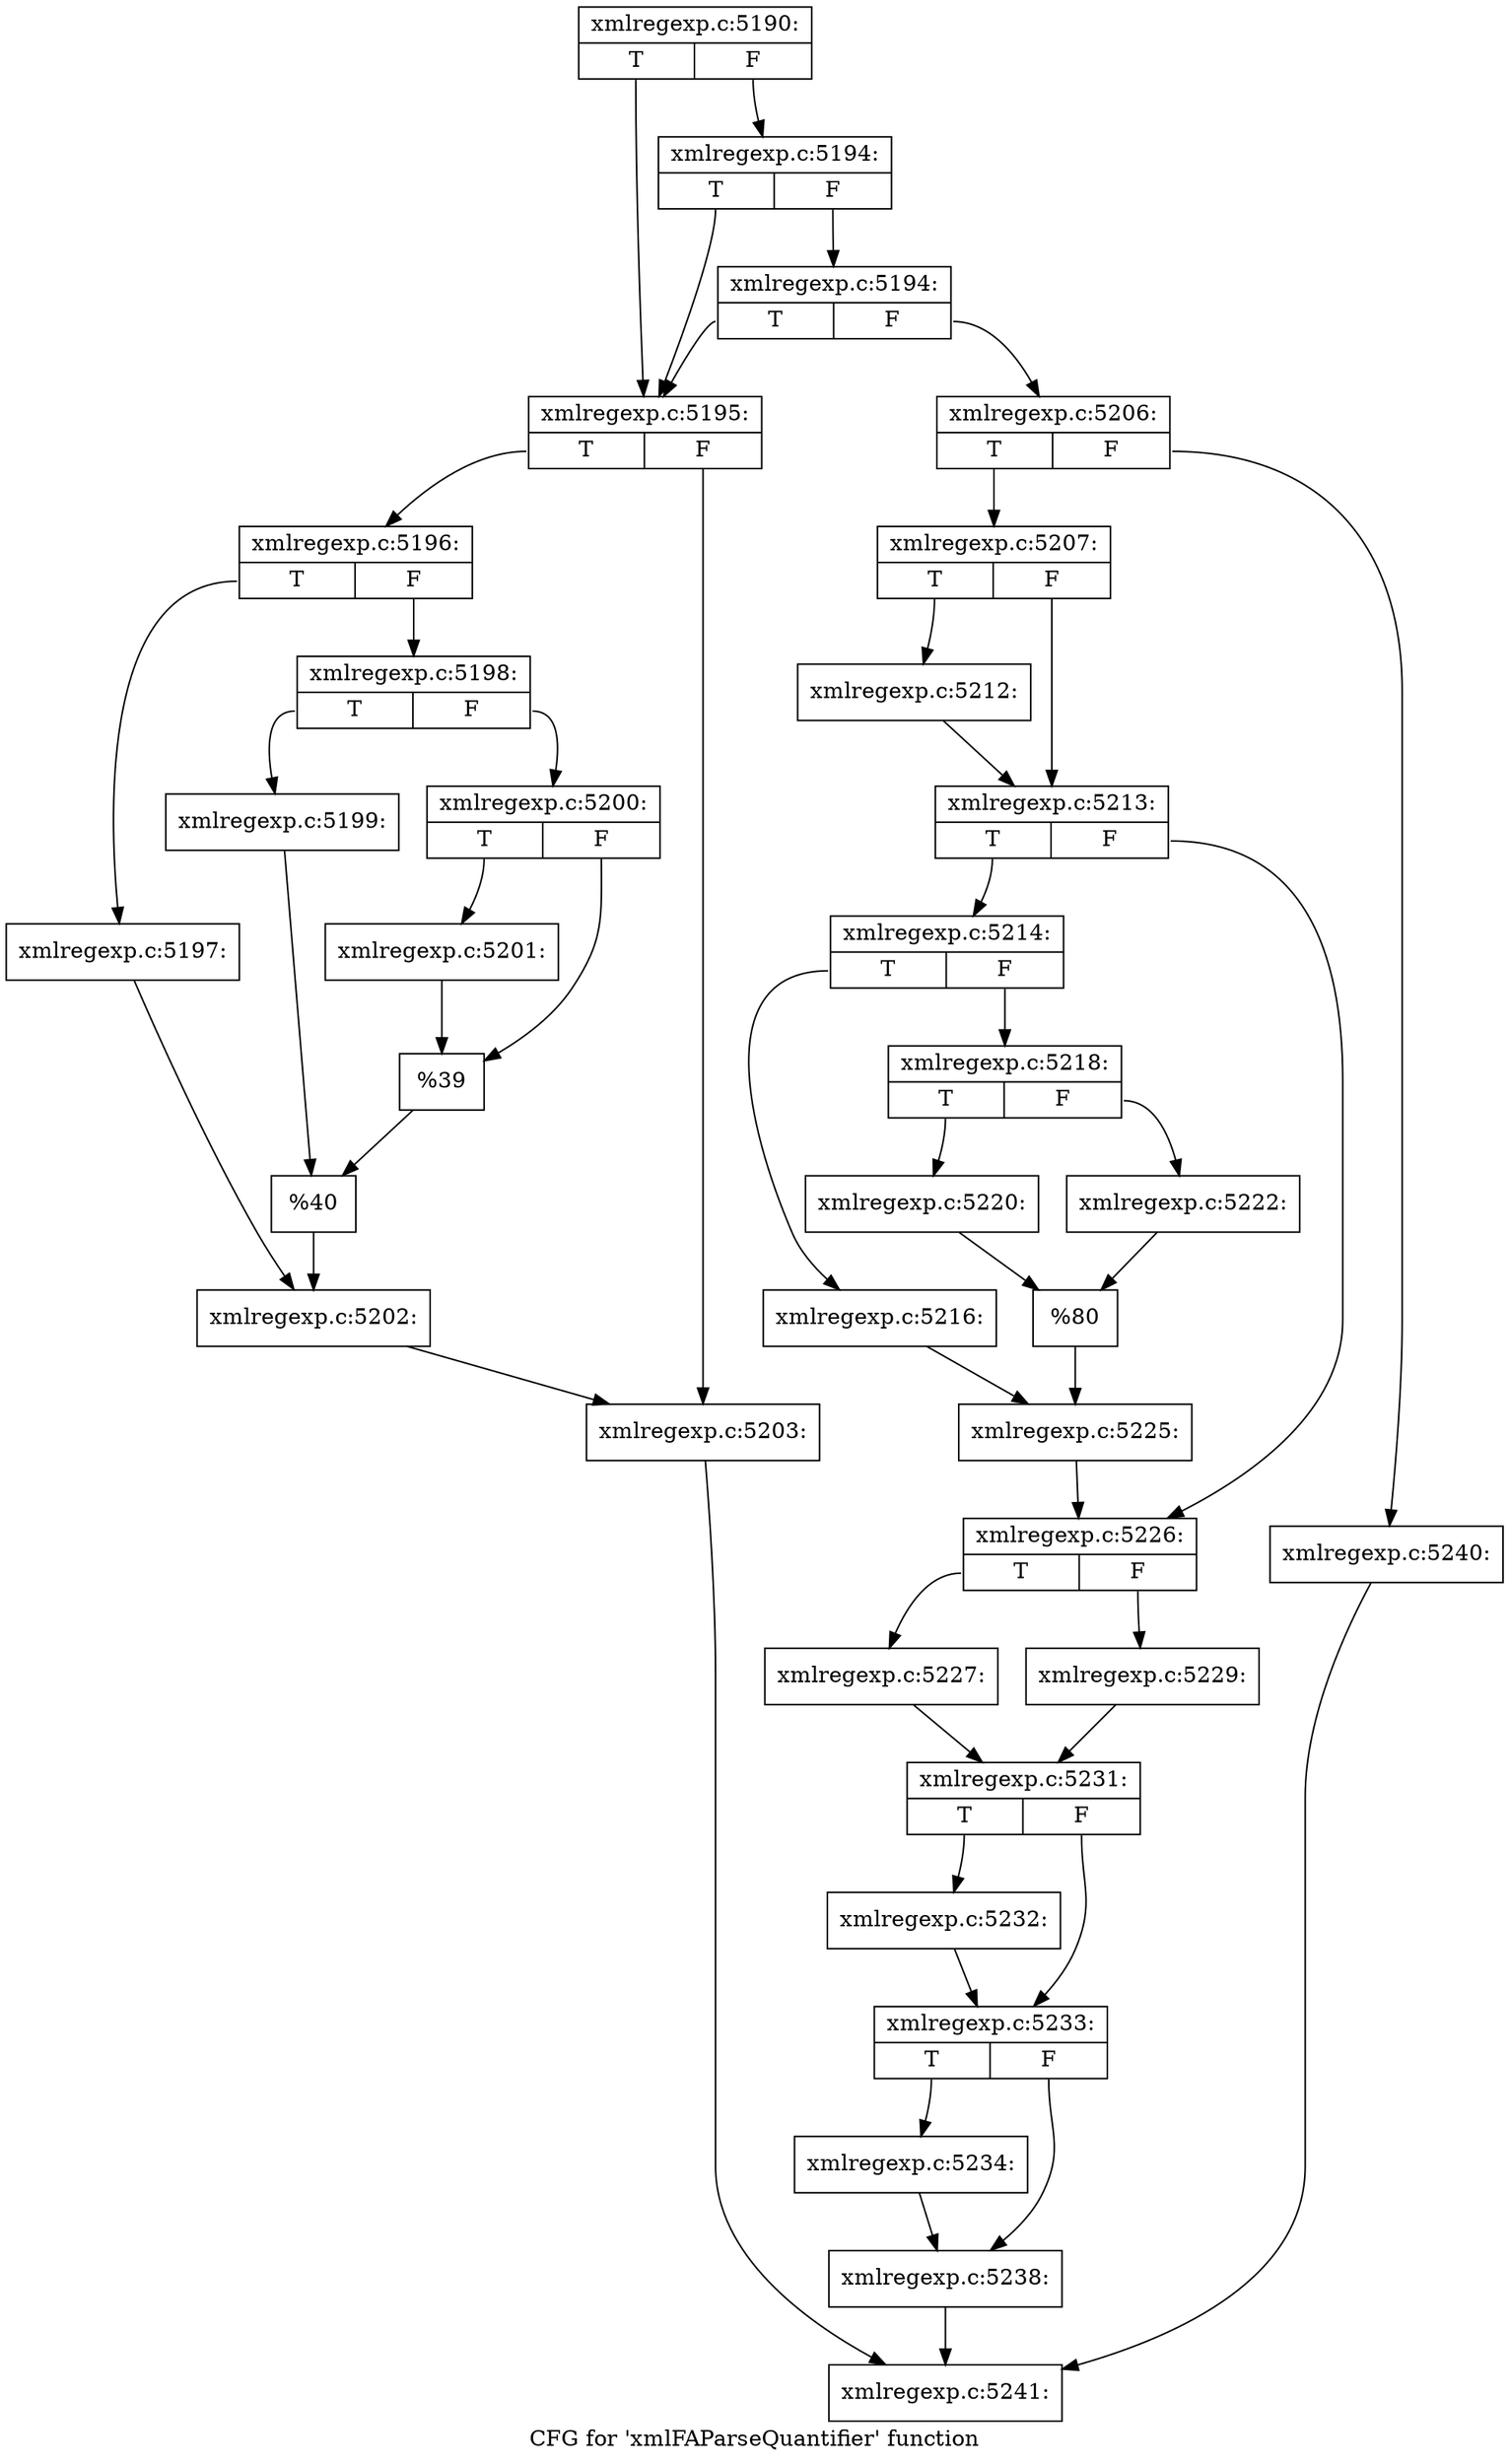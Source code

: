digraph "CFG for 'xmlFAParseQuantifier' function" {
	label="CFG for 'xmlFAParseQuantifier' function";

	Node0x4235ff0 [shape=record,label="{xmlregexp.c:5190:|{<s0>T|<s1>F}}"];
	Node0x4235ff0:s0 -> Node0x433d3d0;
	Node0x4235ff0:s1 -> Node0x433d4f0;
	Node0x433d4f0 [shape=record,label="{xmlregexp.c:5194:|{<s0>T|<s1>F}}"];
	Node0x433d4f0:s0 -> Node0x433d3d0;
	Node0x433d4f0:s1 -> Node0x433d470;
	Node0x433d470 [shape=record,label="{xmlregexp.c:5194:|{<s0>T|<s1>F}}"];
	Node0x433d470:s0 -> Node0x433d3d0;
	Node0x433d470:s1 -> Node0x433d420;
	Node0x433d3d0 [shape=record,label="{xmlregexp.c:5195:|{<s0>T|<s1>F}}"];
	Node0x433d3d0:s0 -> Node0x433dce0;
	Node0x433d3d0:s1 -> Node0x433dd30;
	Node0x433dce0 [shape=record,label="{xmlregexp.c:5196:|{<s0>T|<s1>F}}"];
	Node0x433dce0:s0 -> Node0x433e1c0;
	Node0x433dce0:s1 -> Node0x433e260;
	Node0x433e1c0 [shape=record,label="{xmlregexp.c:5197:}"];
	Node0x433e1c0 -> Node0x433e210;
	Node0x433e260 [shape=record,label="{xmlregexp.c:5198:|{<s0>T|<s1>F}}"];
	Node0x433e260:s0 -> Node0x433e8c0;
	Node0x433e260:s1 -> Node0x433e960;
	Node0x433e8c0 [shape=record,label="{xmlregexp.c:5199:}"];
	Node0x433e8c0 -> Node0x433e910;
	Node0x433e960 [shape=record,label="{xmlregexp.c:5200:|{<s0>T|<s1>F}}"];
	Node0x433e960:s0 -> Node0x433f020;
	Node0x433e960:s1 -> Node0x433f070;
	Node0x433f020 [shape=record,label="{xmlregexp.c:5201:}"];
	Node0x433f020 -> Node0x433f070;
	Node0x433f070 [shape=record,label="{%39}"];
	Node0x433f070 -> Node0x433e910;
	Node0x433e910 [shape=record,label="{%40}"];
	Node0x433e910 -> Node0x433e210;
	Node0x433e210 [shape=record,label="{xmlregexp.c:5202:}"];
	Node0x433e210 -> Node0x433dd30;
	Node0x433dd30 [shape=record,label="{xmlregexp.c:5203:}"];
	Node0x433dd30 -> Node0x42e6a10;
	Node0x433d420 [shape=record,label="{xmlregexp.c:5206:|{<s0>T|<s1>F}}"];
	Node0x433d420:s0 -> Node0x433fe40;
	Node0x433d420:s1 -> Node0x433fe90;
	Node0x433fe40 [shape=record,label="{xmlregexp.c:5207:|{<s0>T|<s1>F}}"];
	Node0x433fe40:s0 -> Node0x4341360;
	Node0x433fe40:s1 -> Node0x43416f0;
	Node0x4341360 [shape=record,label="{xmlregexp.c:5212:}"];
	Node0x4341360 -> Node0x43416f0;
	Node0x43416f0 [shape=record,label="{xmlregexp.c:5213:|{<s0>T|<s1>F}}"];
	Node0x43416f0:s0 -> Node0x43419f0;
	Node0x43416f0:s1 -> Node0x4341a40;
	Node0x43419f0 [shape=record,label="{xmlregexp.c:5214:|{<s0>T|<s1>F}}"];
	Node0x43419f0:s0 -> Node0x4342060;
	Node0x43419f0:s1 -> Node0x4342100;
	Node0x4342060 [shape=record,label="{xmlregexp.c:5216:}"];
	Node0x4342060 -> Node0x43420b0;
	Node0x4342100 [shape=record,label="{xmlregexp.c:5218:|{<s0>T|<s1>F}}"];
	Node0x4342100:s0 -> Node0x4342940;
	Node0x4342100:s1 -> Node0x43429e0;
	Node0x4342940 [shape=record,label="{xmlregexp.c:5220:}"];
	Node0x4342940 -> Node0x4342990;
	Node0x43429e0 [shape=record,label="{xmlregexp.c:5222:}"];
	Node0x43429e0 -> Node0x4342990;
	Node0x4342990 [shape=record,label="{%80}"];
	Node0x4342990 -> Node0x43420b0;
	Node0x43420b0 [shape=record,label="{xmlregexp.c:5225:}"];
	Node0x43420b0 -> Node0x4341a40;
	Node0x4341a40 [shape=record,label="{xmlregexp.c:5226:|{<s0>T|<s1>F}}"];
	Node0x4341a40:s0 -> Node0x4343570;
	Node0x4341a40:s1 -> Node0x4343610;
	Node0x4343570 [shape=record,label="{xmlregexp.c:5227:}"];
	Node0x4343570 -> Node0x43435c0;
	Node0x4343610 [shape=record,label="{xmlregexp.c:5229:}"];
	Node0x4343610 -> Node0x43435c0;
	Node0x43435c0 [shape=record,label="{xmlregexp.c:5231:|{<s0>T|<s1>F}}"];
	Node0x43435c0:s0 -> Node0x4344310;
	Node0x43435c0:s1 -> Node0x4344360;
	Node0x4344310 [shape=record,label="{xmlregexp.c:5232:}"];
	Node0x4344310 -> Node0x4344360;
	Node0x4344360 [shape=record,label="{xmlregexp.c:5233:|{<s0>T|<s1>F}}"];
	Node0x4344360:s0 -> Node0x4344810;
	Node0x4344360:s1 -> Node0x4344860;
	Node0x4344810 [shape=record,label="{xmlregexp.c:5234:}"];
	Node0x4344810 -> Node0x4344860;
	Node0x4344860 [shape=record,label="{xmlregexp.c:5238:}"];
	Node0x4344860 -> Node0x42e6a10;
	Node0x433fe90 [shape=record,label="{xmlregexp.c:5240:}"];
	Node0x433fe90 -> Node0x42e6a10;
	Node0x42e6a10 [shape=record,label="{xmlregexp.c:5241:}"];
}

